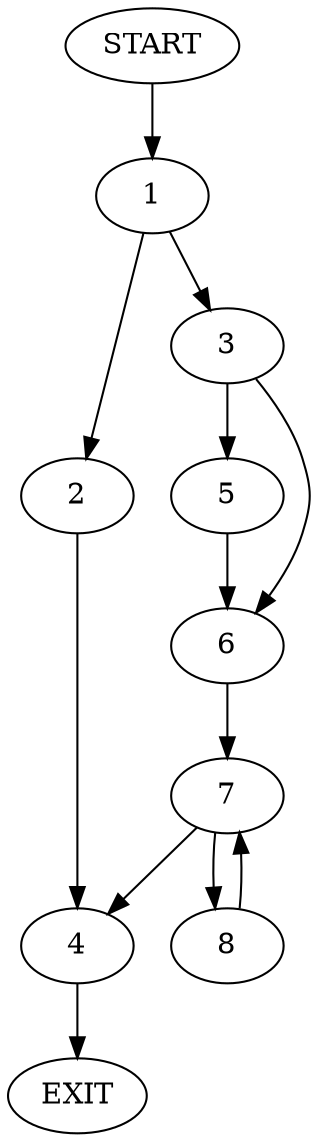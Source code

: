 digraph {
0 [label="START"]
9 [label="EXIT"]
0 -> 1
1 -> 2
1 -> 3
2 -> 4
3 -> 5
3 -> 6
4 -> 9
6 -> 7
5 -> 6
7 -> 4
7 -> 8
8 -> 7
}
